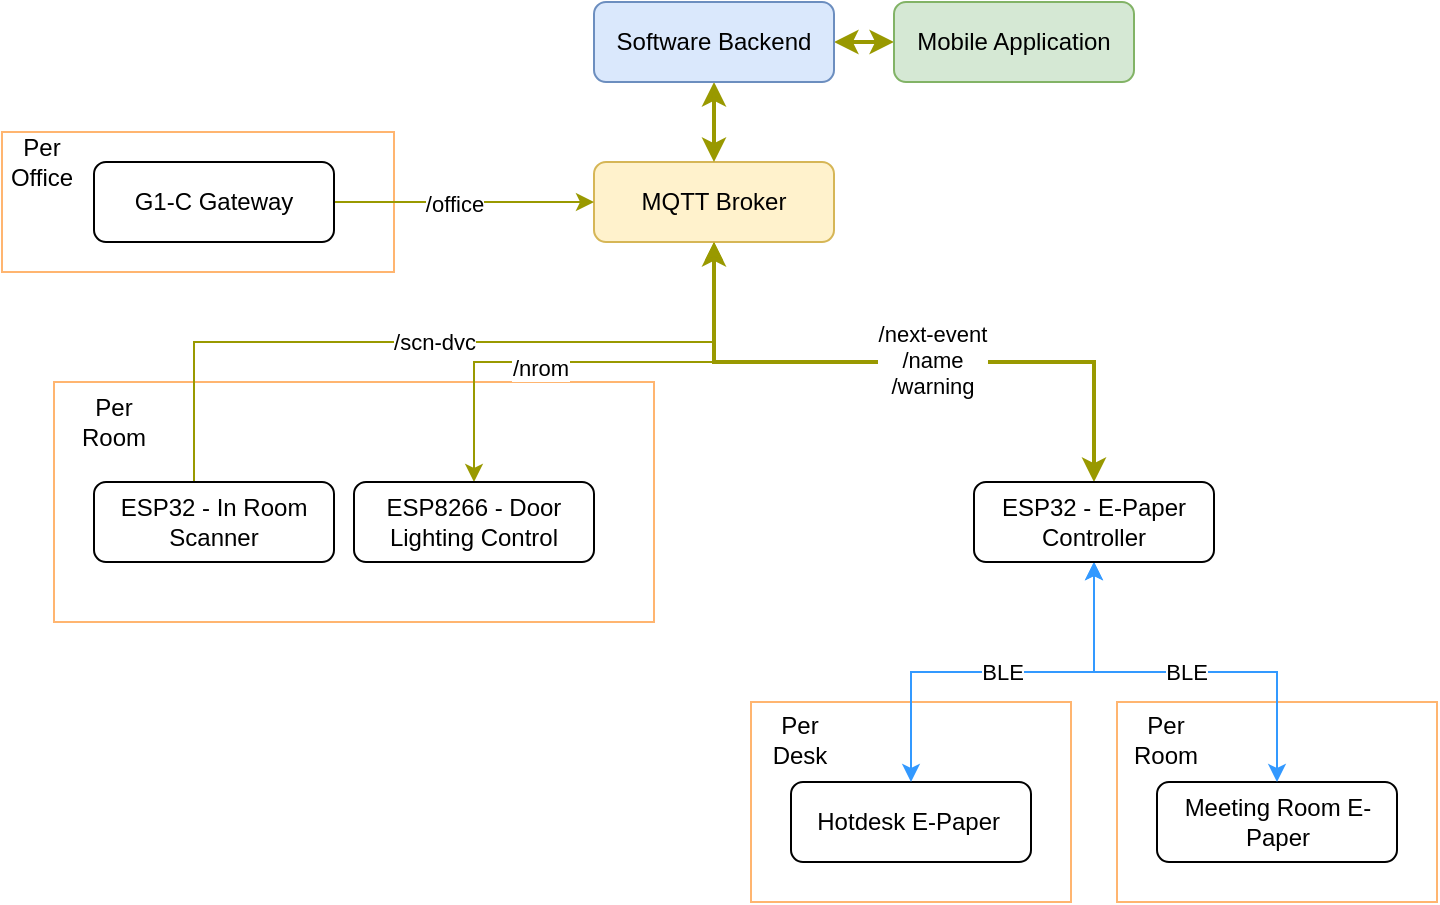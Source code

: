 <mxfile version="14.9.6" type="device"><diagram id="C5RBs43oDa-KdzZeNtuy" name="Page-1"><mxGraphModel dx="948" dy="548" grid="1" gridSize="10" guides="1" tooltips="1" connect="1" arrows="1" fold="1" page="1" pageScale="1" pageWidth="827" pageHeight="1169" math="0" shadow="0"><root><mxCell id="WIyWlLk6GJQsqaUBKTNV-0"/><mxCell id="WIyWlLk6GJQsqaUBKTNV-1" parent="WIyWlLk6GJQsqaUBKTNV-0"/><mxCell id="XnaczS_Eov1n8OGZ8xu8-29" value="" style="rounded=0;whiteSpace=wrap;html=1;strokeColor=#FFB570;" vertex="1" parent="WIyWlLk6GJQsqaUBKTNV-1"><mxGeometry x="711.5" y="470" width="160" height="100" as="geometry"/></mxCell><mxCell id="XnaczS_Eov1n8OGZ8xu8-30" value="Per Room" style="text;html=1;strokeColor=none;fillColor=none;align=center;verticalAlign=middle;whiteSpace=wrap;rounded=0;" vertex="1" parent="WIyWlLk6GJQsqaUBKTNV-1"><mxGeometry x="715.5" y="479" width="40" height="20" as="geometry"/></mxCell><mxCell id="XnaczS_Eov1n8OGZ8xu8-25" value="" style="rounded=0;whiteSpace=wrap;html=1;strokeColor=#FFB570;" vertex="1" parent="WIyWlLk6GJQsqaUBKTNV-1"><mxGeometry x="528.5" y="470" width="160" height="100" as="geometry"/></mxCell><mxCell id="XnaczS_Eov1n8OGZ8xu8-14" value="" style="rounded=0;whiteSpace=wrap;html=1;strokeColor=#FFB570;" vertex="1" parent="WIyWlLk6GJQsqaUBKTNV-1"><mxGeometry x="154" y="185" width="196" height="70" as="geometry"/></mxCell><mxCell id="XnaczS_Eov1n8OGZ8xu8-8" value="" style="rounded=0;whiteSpace=wrap;html=1;strokeColor=#FFB570;" vertex="1" parent="WIyWlLk6GJQsqaUBKTNV-1"><mxGeometry x="180" y="310" width="300" height="120" as="geometry"/></mxCell><mxCell id="XnaczS_Eov1n8OGZ8xu8-11" style="edgeStyle=orthogonalEdgeStyle;rounded=0;orthogonalLoop=1;jettySize=auto;html=1;entryX=0.5;entryY=0;entryDx=0;entryDy=0;strokeColor=#999900;" edge="1" parent="WIyWlLk6GJQsqaUBKTNV-1" source="XnaczS_Eov1n8OGZ8xu8-0" target="XnaczS_Eov1n8OGZ8xu8-2"><mxGeometry relative="1" as="geometry"><Array as="points"><mxPoint x="510" y="300"/><mxPoint x="390" y="300"/></Array></mxGeometry></mxCell><mxCell id="XnaczS_Eov1n8OGZ8xu8-12" value="/nrom" style="edgeLabel;html=1;align=center;verticalAlign=middle;resizable=0;points=[];" vertex="1" connectable="0" parent="XnaczS_Eov1n8OGZ8xu8-11"><mxGeometry x="0.223" y="3" relative="1" as="geometry"><mxPoint as="offset"/></mxGeometry></mxCell><mxCell id="XnaczS_Eov1n8OGZ8xu8-20" style="edgeStyle=orthogonalEdgeStyle;rounded=0;orthogonalLoop=1;jettySize=auto;html=1;entryX=0.5;entryY=0;entryDx=0;entryDy=0;startArrow=classic;startFill=1;strokeWidth=2;strokeColor=#999900;" edge="1" parent="WIyWlLk6GJQsqaUBKTNV-1" source="XnaczS_Eov1n8OGZ8xu8-0" target="XnaczS_Eov1n8OGZ8xu8-19"><mxGeometry relative="1" as="geometry"><Array as="points"><mxPoint x="510" y="300"/><mxPoint x="700" y="300"/></Array></mxGeometry></mxCell><mxCell id="XnaczS_Eov1n8OGZ8xu8-21" value="/next-event&lt;br&gt;/name&lt;br&gt;/warning" style="edgeLabel;html=1;align=center;verticalAlign=middle;resizable=0;points=[];" vertex="1" connectable="0" parent="XnaczS_Eov1n8OGZ8xu8-20"><mxGeometry x="0.088" y="1" relative="1" as="geometry"><mxPoint as="offset"/></mxGeometry></mxCell><mxCell id="XnaczS_Eov1n8OGZ8xu8-0" value="MQTT Broker" style="rounded=1;whiteSpace=wrap;html=1;fillColor=#fff2cc;strokeColor=#d6b656;" vertex="1" parent="WIyWlLk6GJQsqaUBKTNV-1"><mxGeometry x="450" y="200" width="120" height="40" as="geometry"/></mxCell><mxCell id="XnaczS_Eov1n8OGZ8xu8-9" value="/scn-dvc" style="edgeStyle=orthogonalEdgeStyle;rounded=0;orthogonalLoop=1;jettySize=auto;html=1;entryX=0.5;entryY=1;entryDx=0;entryDy=0;strokeColor=#999900;" edge="1" parent="WIyWlLk6GJQsqaUBKTNV-1" source="XnaczS_Eov1n8OGZ8xu8-1" target="XnaczS_Eov1n8OGZ8xu8-0"><mxGeometry relative="1" as="geometry"><Array as="points"><mxPoint x="250" y="290"/><mxPoint x="510" y="290"/></Array></mxGeometry></mxCell><mxCell id="XnaczS_Eov1n8OGZ8xu8-1" value="ESP32 - In Room Scanner" style="rounded=1;whiteSpace=wrap;html=1;" vertex="1" parent="WIyWlLk6GJQsqaUBKTNV-1"><mxGeometry x="200" y="360" width="120" height="40" as="geometry"/></mxCell><mxCell id="XnaczS_Eov1n8OGZ8xu8-2" value="ESP8266 - Door Lighting Control" style="rounded=1;whiteSpace=wrap;html=1;" vertex="1" parent="WIyWlLk6GJQsqaUBKTNV-1"><mxGeometry x="330" y="360" width="120" height="40" as="geometry"/></mxCell><mxCell id="XnaczS_Eov1n8OGZ8xu8-3" value="Hotdesk E-Paper&amp;nbsp;" style="rounded=1;whiteSpace=wrap;html=1;" vertex="1" parent="WIyWlLk6GJQsqaUBKTNV-1"><mxGeometry x="548.5" y="510" width="120" height="40" as="geometry"/></mxCell><mxCell id="XnaczS_Eov1n8OGZ8xu8-5" value="Meeting Room E-Paper" style="rounded=1;whiteSpace=wrap;html=1;" vertex="1" parent="WIyWlLk6GJQsqaUBKTNV-1"><mxGeometry x="731.5" y="510" width="120" height="40" as="geometry"/></mxCell><mxCell id="XnaczS_Eov1n8OGZ8xu8-16" style="edgeStyle=orthogonalEdgeStyle;rounded=0;orthogonalLoop=1;jettySize=auto;html=1;entryX=0;entryY=0.5;entryDx=0;entryDy=0;strokeColor=#999900;" edge="1" parent="WIyWlLk6GJQsqaUBKTNV-1" source="XnaczS_Eov1n8OGZ8xu8-6" target="XnaczS_Eov1n8OGZ8xu8-0"><mxGeometry relative="1" as="geometry"/></mxCell><mxCell id="XnaczS_Eov1n8OGZ8xu8-17" value="/office" style="edgeLabel;html=1;align=center;verticalAlign=middle;resizable=0;points=[];" vertex="1" connectable="0" parent="XnaczS_Eov1n8OGZ8xu8-16"><mxGeometry x="-0.084" y="-1" relative="1" as="geometry"><mxPoint as="offset"/></mxGeometry></mxCell><mxCell id="XnaczS_Eov1n8OGZ8xu8-6" value="G1-C Gateway" style="rounded=1;whiteSpace=wrap;html=1;" vertex="1" parent="WIyWlLk6GJQsqaUBKTNV-1"><mxGeometry x="200" y="200" width="120" height="40" as="geometry"/></mxCell><mxCell id="XnaczS_Eov1n8OGZ8xu8-18" style="edgeStyle=orthogonalEdgeStyle;rounded=0;orthogonalLoop=1;jettySize=auto;html=1;entryX=0.5;entryY=0;entryDx=0;entryDy=0;startArrow=classic;startFill=1;strokeWidth=2;strokeColor=#999900;" edge="1" parent="WIyWlLk6GJQsqaUBKTNV-1" source="XnaczS_Eov1n8OGZ8xu8-7" target="XnaczS_Eov1n8OGZ8xu8-0"><mxGeometry relative="1" as="geometry"/></mxCell><mxCell id="XnaczS_Eov1n8OGZ8xu8-32" style="edgeStyle=orthogonalEdgeStyle;rounded=0;orthogonalLoop=1;jettySize=auto;html=1;startArrow=classic;startFill=1;strokeColor=#999900;strokeWidth=2;entryX=0;entryY=0.5;entryDx=0;entryDy=0;" edge="1" parent="WIyWlLk6GJQsqaUBKTNV-1" source="XnaczS_Eov1n8OGZ8xu8-7" target="XnaczS_Eov1n8OGZ8xu8-31"><mxGeometry relative="1" as="geometry"><mxPoint x="600" y="160" as="targetPoint"/></mxGeometry></mxCell><mxCell id="XnaczS_Eov1n8OGZ8xu8-7" value="Software Backend" style="rounded=1;whiteSpace=wrap;html=1;fillColor=#dae8fc;strokeColor=#6c8ebf;" vertex="1" parent="WIyWlLk6GJQsqaUBKTNV-1"><mxGeometry x="450" y="120" width="120" height="40" as="geometry"/></mxCell><mxCell id="XnaczS_Eov1n8OGZ8xu8-13" value="Per Room" style="text;html=1;strokeColor=none;fillColor=none;align=center;verticalAlign=middle;whiteSpace=wrap;rounded=0;" vertex="1" parent="WIyWlLk6GJQsqaUBKTNV-1"><mxGeometry x="190" y="320" width="40" height="20" as="geometry"/></mxCell><mxCell id="XnaczS_Eov1n8OGZ8xu8-15" value="Per Office" style="text;html=1;strokeColor=none;fillColor=none;align=center;verticalAlign=middle;whiteSpace=wrap;rounded=0;" vertex="1" parent="WIyWlLk6GJQsqaUBKTNV-1"><mxGeometry x="154" y="190" width="40" height="20" as="geometry"/></mxCell><mxCell id="XnaczS_Eov1n8OGZ8xu8-22" value="BLE" style="edgeStyle=orthogonalEdgeStyle;rounded=0;orthogonalLoop=1;jettySize=auto;html=1;entryX=0.5;entryY=0;entryDx=0;entryDy=0;startArrow=classic;startFill=1;strokeWidth=1;strokeColor=#3399FF;" edge="1" parent="WIyWlLk6GJQsqaUBKTNV-1" source="XnaczS_Eov1n8OGZ8xu8-19" target="XnaczS_Eov1n8OGZ8xu8-3"><mxGeometry relative="1" as="geometry"/></mxCell><mxCell id="XnaczS_Eov1n8OGZ8xu8-24" value="BLE" style="edgeStyle=orthogonalEdgeStyle;rounded=0;orthogonalLoop=1;jettySize=auto;html=1;startArrow=classic;startFill=1;strokeWidth=1;strokeColor=#3399FF;" edge="1" parent="WIyWlLk6GJQsqaUBKTNV-1" source="XnaczS_Eov1n8OGZ8xu8-19" target="XnaczS_Eov1n8OGZ8xu8-5"><mxGeometry relative="1" as="geometry"/></mxCell><mxCell id="XnaczS_Eov1n8OGZ8xu8-19" value="ESP32 - E-Paper Controller" style="rounded=1;whiteSpace=wrap;html=1;" vertex="1" parent="WIyWlLk6GJQsqaUBKTNV-1"><mxGeometry x="640" y="360" width="120" height="40" as="geometry"/></mxCell><mxCell id="XnaczS_Eov1n8OGZ8xu8-26" value="Per Desk" style="text;html=1;strokeColor=none;fillColor=none;align=center;verticalAlign=middle;whiteSpace=wrap;rounded=0;" vertex="1" parent="WIyWlLk6GJQsqaUBKTNV-1"><mxGeometry x="532.5" y="479" width="40" height="20" as="geometry"/></mxCell><mxCell id="XnaczS_Eov1n8OGZ8xu8-31" value="Mobile Application" style="rounded=1;whiteSpace=wrap;html=1;fillColor=#d5e8d4;strokeColor=#82b366;" vertex="1" parent="WIyWlLk6GJQsqaUBKTNV-1"><mxGeometry x="600" y="120" width="120" height="40" as="geometry"/></mxCell></root></mxGraphModel></diagram></mxfile>
